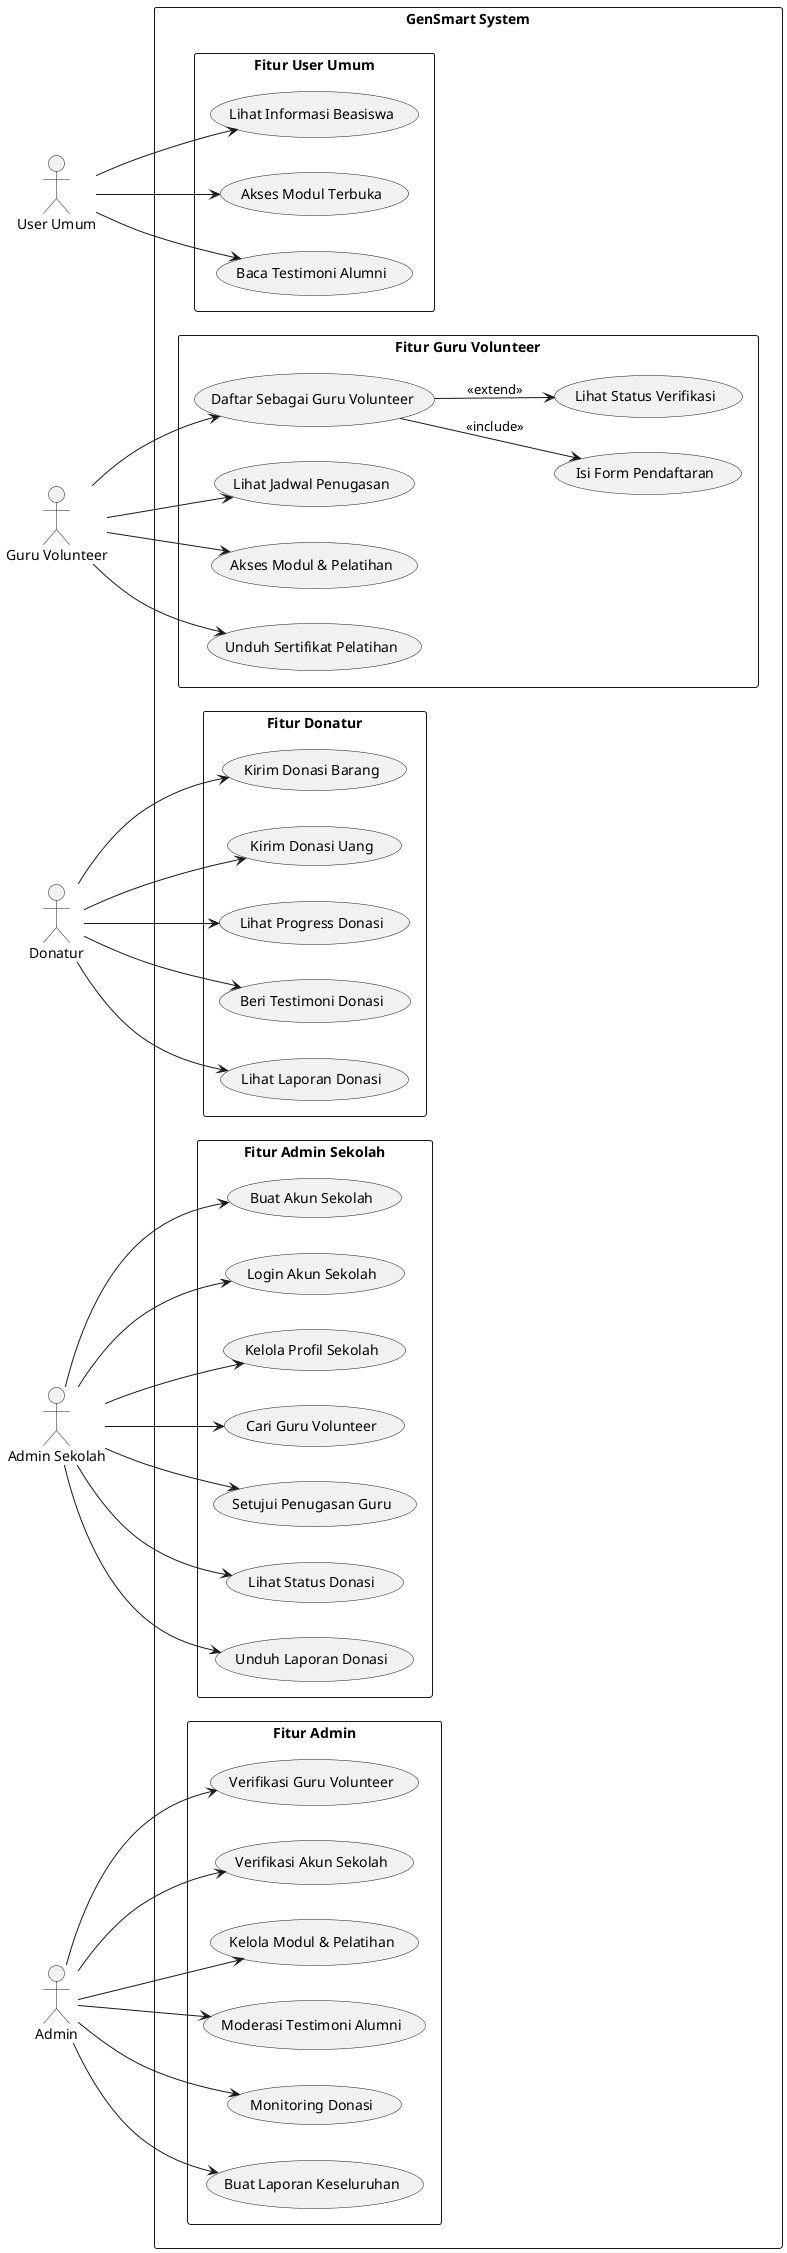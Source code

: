 @startuml "GenSmart System"
left to right direction
skinparam packageStyle rectangle

actor "User Umum" as User
actor "Guru Volunteer" as Volunteer
actor "Donatur" as Donor
actor "Admin Sekolah" as SchoolAdmin
actor "Admin" as Admin

rectangle "GenSmart System" {

  package "Fitur User Umum" {
    usecase UC1 as "Lihat Informasi Beasiswa"
    usecase UC2 as "Akses Modul Terbuka"
    usecase UC3 as "Baca Testimoni Alumni"
  }

  package "Fitur Guru Volunteer" {
    usecase UC4 as "Daftar Sebagai Guru Volunteer"
    usecase UC5 as "Isi Form Pendaftaran"
    usecase UC6 as "Lihat Status Verifikasi"
    usecase UC7 as "Lihat Jadwal Penugasan"
    usecase UC8 as "Akses Modul & Pelatihan"
    usecase UC9 as "Unduh Sertifikat Pelatihan"
  }

  package "Fitur Donatur" {
    usecase UC10 as "Kirim Donasi Barang"
    usecase UC11 as "Kirim Donasi Uang"
    usecase UC12 as "Lihat Progress Donasi"
    usecase UC13 as "Beri Testimoni Donasi"
    usecase UC14 as "Lihat Laporan Donasi"
  }

  package "Fitur Admin Sekolah" {
    usecase UC15 as "Buat Akun Sekolah"
    usecase UC16 as "Login Akun Sekolah"
    usecase UC17 as "Kelola Profil Sekolah"
    usecase UC18 as "Cari Guru Volunteer"
    usecase UC19 as "Setujui Penugasan Guru"
    usecase UC20 as "Lihat Status Donasi"
    usecase UC21 as "Unduh Laporan Donasi"
  }

  package "Fitur Admin" {
    usecase UC22 as "Verifikasi Guru Volunteer"
    usecase UC23 as "Verifikasi Akun Sekolah"
    usecase UC24 as "Kelola Modul & Pelatihan"
    usecase UC25 as "Moderasi Testimoni Alumni"
    usecase UC26 as "Monitoring Donasi"
    usecase UC27 as "Buat Laporan Keseluruhan"
  }
}

'--- Relasi User Umum ---
User --> UC1
User --> UC2
User --> UC3

'--- Relasi Guru Volunteer ---
Volunteer --> UC4
UC4 --> UC5 : <<include>>
UC4 --> UC6 : <<extend>>
Volunteer --> UC7
Volunteer --> UC8
Volunteer --> UC9

'--- Relasi Donatur ---
Donor --> UC10
Donor --> UC11
Donor --> UC12
Donor --> UC13
Donor --> UC14

'--- Relasi Admin Sekolah ---
SchoolAdmin --> UC15
SchoolAdmin --> UC16
SchoolAdmin --> UC17
SchoolAdmin --> UC18
SchoolAdmin --> UC19
SchoolAdmin --> UC20
SchoolAdmin --> UC21

'--- Relasi Admin ---
Admin --> UC22
Admin --> UC23
Admin --> UC24
Admin --> UC25
Admin --> UC26
Admin --> UC27

@enduml

